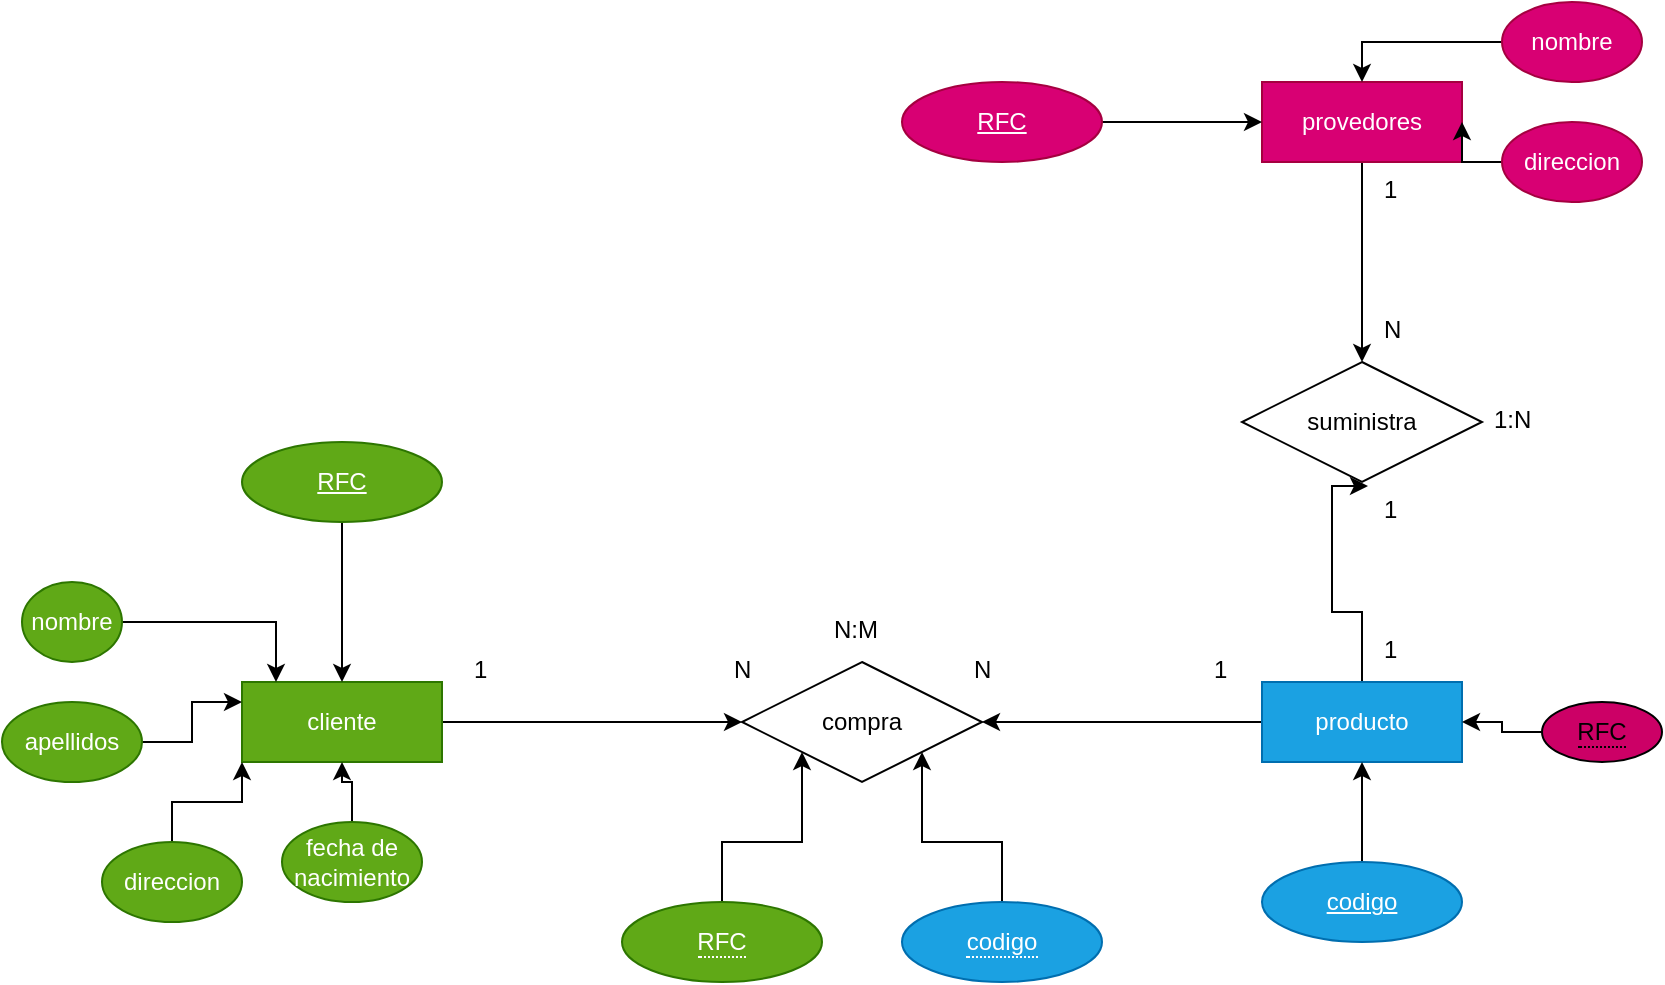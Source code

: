 <mxfile version="21.7.2" type="github" pages="2">
  <diagram name="Página-1" id="-qW58_GhshsxzdDtOPzn">
    <mxGraphModel dx="1122" dy="462" grid="1" gridSize="10" guides="1" tooltips="1" connect="1" arrows="1" fold="1" page="1" pageScale="1" pageWidth="827" pageHeight="1169" math="0" shadow="0">
      <root>
        <mxCell id="0" />
        <mxCell id="1" parent="0" />
        <mxCell id="_R3rs_4hR0NqyDZRpijg-22" style="edgeStyle=orthogonalEdgeStyle;rounded=0;orthogonalLoop=1;jettySize=auto;html=1;entryX=0;entryY=0.5;entryDx=0;entryDy=0;" parent="1" source="_R3rs_4hR0NqyDZRpijg-8" target="_R3rs_4hR0NqyDZRpijg-20" edge="1">
          <mxGeometry relative="1" as="geometry" />
        </mxCell>
        <mxCell id="_R3rs_4hR0NqyDZRpijg-8" value="cliente" style="whiteSpace=wrap;html=1;align=center;fillColor=#60a917;fontColor=#ffffff;strokeColor=#2D7600;" parent="1" vertex="1">
          <mxGeometry x="120" y="380" width="100" height="40" as="geometry" />
        </mxCell>
        <mxCell id="_R3rs_4hR0NqyDZRpijg-25" style="edgeStyle=orthogonalEdgeStyle;rounded=0;orthogonalLoop=1;jettySize=auto;html=1;entryX=0.5;entryY=0;entryDx=0;entryDy=0;" parent="1" source="_R3rs_4hR0NqyDZRpijg-9" target="_R3rs_4hR0NqyDZRpijg-19" edge="1">
          <mxGeometry relative="1" as="geometry" />
        </mxCell>
        <mxCell id="_R3rs_4hR0NqyDZRpijg-9" value="provedores" style="whiteSpace=wrap;html=1;align=center;fillColor=#d80073;fontColor=#ffffff;strokeColor=#A50040;" parent="1" vertex="1">
          <mxGeometry x="630" y="80" width="100" height="40" as="geometry" />
        </mxCell>
        <mxCell id="Z9zLvjh80w3jOYLQ8SO6-1" style="edgeStyle=orthogonalEdgeStyle;rounded=0;orthogonalLoop=1;jettySize=auto;html=1;entryX=1;entryY=0.5;entryDx=0;entryDy=0;" edge="1" parent="1" source="_R3rs_4hR0NqyDZRpijg-10" target="_R3rs_4hR0NqyDZRpijg-20">
          <mxGeometry relative="1" as="geometry" />
        </mxCell>
        <mxCell id="Z9zLvjh80w3jOYLQ8SO6-6" style="edgeStyle=orthogonalEdgeStyle;rounded=0;orthogonalLoop=1;jettySize=auto;html=1;entryX=-0.1;entryY=0.067;entryDx=0;entryDy=0;entryPerimeter=0;" edge="1" parent="1" source="_R3rs_4hR0NqyDZRpijg-10" target="_R3rs_4hR0NqyDZRpijg-55">
          <mxGeometry relative="1" as="geometry" />
        </mxCell>
        <mxCell id="_R3rs_4hR0NqyDZRpijg-10" value="producto" style="whiteSpace=wrap;html=1;align=center;fillColor=#1ba1e2;fontColor=#ffffff;strokeColor=#006EAF;" parent="1" vertex="1">
          <mxGeometry x="630" y="380" width="100" height="40" as="geometry" />
        </mxCell>
        <mxCell id="_R3rs_4hR0NqyDZRpijg-19" value="suministra" style="shape=rhombus;perimeter=rhombusPerimeter;whiteSpace=wrap;html=1;align=center;" parent="1" vertex="1">
          <mxGeometry x="620" y="220" width="120" height="60" as="geometry" />
        </mxCell>
        <mxCell id="_R3rs_4hR0NqyDZRpijg-20" value="compra" style="shape=rhombus;perimeter=rhombusPerimeter;whiteSpace=wrap;html=1;align=center;" parent="1" vertex="1">
          <mxGeometry x="370" y="370" width="120" height="60" as="geometry" />
        </mxCell>
        <mxCell id="_R3rs_4hR0NqyDZRpijg-34" style="edgeStyle=orthogonalEdgeStyle;rounded=0;orthogonalLoop=1;jettySize=auto;html=1;entryX=0.5;entryY=0;entryDx=0;entryDy=0;" parent="1" source="_R3rs_4hR0NqyDZRpijg-31" target="_R3rs_4hR0NqyDZRpijg-8" edge="1">
          <mxGeometry relative="1" as="geometry" />
        </mxCell>
        <mxCell id="_R3rs_4hR0NqyDZRpijg-31" value="RFC" style="ellipse;whiteSpace=wrap;html=1;align=center;fontStyle=4;fillColor=#60a917;fontColor=#ffffff;strokeColor=#2D7600;" parent="1" vertex="1">
          <mxGeometry x="120" y="260" width="100" height="40" as="geometry" />
        </mxCell>
        <mxCell id="_R3rs_4hR0NqyDZRpijg-33" style="edgeStyle=orthogonalEdgeStyle;rounded=0;orthogonalLoop=1;jettySize=auto;html=1;exitX=1;exitY=0.5;exitDx=0;exitDy=0;entryX=0;entryY=0.5;entryDx=0;entryDy=0;" parent="1" source="_R3rs_4hR0NqyDZRpijg-32" target="_R3rs_4hR0NqyDZRpijg-9" edge="1">
          <mxGeometry relative="1" as="geometry" />
        </mxCell>
        <mxCell id="_R3rs_4hR0NqyDZRpijg-32" value="RFC" style="ellipse;whiteSpace=wrap;html=1;align=center;fontStyle=4;fillColor=#d80073;fontColor=#ffffff;strokeColor=#A50040;" parent="1" vertex="1">
          <mxGeometry x="450" y="80" width="100" height="40" as="geometry" />
        </mxCell>
        <mxCell id="_R3rs_4hR0NqyDZRpijg-47" style="edgeStyle=orthogonalEdgeStyle;rounded=0;orthogonalLoop=1;jettySize=auto;html=1;entryX=0;entryY=1;entryDx=0;entryDy=0;" parent="1" source="_R3rs_4hR0NqyDZRpijg-36" target="_R3rs_4hR0NqyDZRpijg-20" edge="1">
          <mxGeometry relative="1" as="geometry" />
        </mxCell>
        <mxCell id="_R3rs_4hR0NqyDZRpijg-36" value="&lt;span style=&quot;border-bottom: 1px dotted&quot;&gt;RFC&lt;/span&gt;" style="ellipse;whiteSpace=wrap;html=1;align=center;fillColor=#60a917;fontColor=#ffffff;strokeColor=#2D7600;" parent="1" vertex="1">
          <mxGeometry x="310" y="490" width="100" height="40" as="geometry" />
        </mxCell>
        <mxCell id="_R3rs_4hR0NqyDZRpijg-48" style="edgeStyle=orthogonalEdgeStyle;rounded=0;orthogonalLoop=1;jettySize=auto;html=1;entryX=1;entryY=1;entryDx=0;entryDy=0;" parent="1" source="_R3rs_4hR0NqyDZRpijg-37" target="_R3rs_4hR0NqyDZRpijg-20" edge="1">
          <mxGeometry relative="1" as="geometry" />
        </mxCell>
        <mxCell id="_R3rs_4hR0NqyDZRpijg-37" value="&lt;span style=&quot;border-bottom: 1px dotted&quot;&gt;codigo&lt;/span&gt;" style="ellipse;whiteSpace=wrap;html=1;align=center;fillColor=#1ba1e2;fontColor=#ffffff;strokeColor=#006EAF;" parent="1" vertex="1">
          <mxGeometry x="450" y="490" width="100" height="40" as="geometry" />
        </mxCell>
        <mxCell id="_R3rs_4hR0NqyDZRpijg-39" style="edgeStyle=orthogonalEdgeStyle;rounded=0;orthogonalLoop=1;jettySize=auto;html=1;entryX=0.5;entryY=1;entryDx=0;entryDy=0;" parent="1" source="_R3rs_4hR0NqyDZRpijg-38" target="_R3rs_4hR0NqyDZRpijg-10" edge="1">
          <mxGeometry relative="1" as="geometry">
            <mxPoint x="680" y="430" as="targetPoint" />
          </mxGeometry>
        </mxCell>
        <mxCell id="_R3rs_4hR0NqyDZRpijg-38" value="codigo" style="ellipse;whiteSpace=wrap;html=1;align=center;fontStyle=4;fillColor=#1ba1e2;fontColor=#ffffff;strokeColor=#006EAF;" parent="1" vertex="1">
          <mxGeometry x="630" y="470" width="100" height="40" as="geometry" />
        </mxCell>
        <mxCell id="_R3rs_4hR0NqyDZRpijg-40" value="1" style="text;strokeColor=none;fillColor=none;spacingLeft=4;spacingRight=4;overflow=hidden;rotatable=0;points=[[0,0.5],[1,0.5]];portConstraint=eastwest;fontSize=12;whiteSpace=wrap;html=1;" parent="1" vertex="1">
          <mxGeometry x="230" y="360" width="20" height="30" as="geometry" />
        </mxCell>
        <mxCell id="_R3rs_4hR0NqyDZRpijg-41" value="1" style="text;strokeColor=none;fillColor=none;spacingLeft=4;spacingRight=4;overflow=hidden;rotatable=0;points=[[0,0.5],[1,0.5]];portConstraint=eastwest;fontSize=12;whiteSpace=wrap;html=1;" parent="1" vertex="1">
          <mxGeometry x="600" y="360" width="20" height="30" as="geometry" />
        </mxCell>
        <mxCell id="_R3rs_4hR0NqyDZRpijg-42" value="N:M" style="text;strokeColor=none;fillColor=none;spacingLeft=4;spacingRight=4;overflow=hidden;rotatable=0;points=[[0,0.5],[1,0.5]];portConstraint=eastwest;fontSize=12;whiteSpace=wrap;html=1;" parent="1" vertex="1">
          <mxGeometry x="410" y="340" width="36" height="30" as="geometry" />
        </mxCell>
        <mxCell id="_R3rs_4hR0NqyDZRpijg-59" style="edgeStyle=orthogonalEdgeStyle;rounded=0;orthogonalLoop=1;jettySize=auto;html=1;entryX=0.17;entryY=0;entryDx=0;entryDy=0;entryPerimeter=0;" parent="1" source="_R3rs_4hR0NqyDZRpijg-43" target="_R3rs_4hR0NqyDZRpijg-8" edge="1">
          <mxGeometry relative="1" as="geometry" />
        </mxCell>
        <mxCell id="_R3rs_4hR0NqyDZRpijg-43" value="nombre" style="ellipse;whiteSpace=wrap;html=1;fillColor=#60a917;fontColor=#ffffff;strokeColor=#2D7600;" parent="1" vertex="1">
          <mxGeometry x="10" y="330" width="50" height="40" as="geometry" />
        </mxCell>
        <mxCell id="_R3rs_4hR0NqyDZRpijg-60" style="edgeStyle=orthogonalEdgeStyle;rounded=0;orthogonalLoop=1;jettySize=auto;html=1;entryX=0;entryY=0.25;entryDx=0;entryDy=0;" parent="1" source="_R3rs_4hR0NqyDZRpijg-44" target="_R3rs_4hR0NqyDZRpijg-8" edge="1">
          <mxGeometry relative="1" as="geometry" />
        </mxCell>
        <mxCell id="_R3rs_4hR0NqyDZRpijg-44" value="apellidos" style="ellipse;whiteSpace=wrap;html=1;fillColor=#60a917;fontColor=#ffffff;strokeColor=#2D7600;" parent="1" vertex="1">
          <mxGeometry y="390" width="70" height="40" as="geometry" />
        </mxCell>
        <mxCell id="_R3rs_4hR0NqyDZRpijg-61" style="edgeStyle=orthogonalEdgeStyle;rounded=0;orthogonalLoop=1;jettySize=auto;html=1;entryX=0;entryY=1;entryDx=0;entryDy=0;" parent="1" source="_R3rs_4hR0NqyDZRpijg-45" target="_R3rs_4hR0NqyDZRpijg-8" edge="1">
          <mxGeometry relative="1" as="geometry" />
        </mxCell>
        <mxCell id="_R3rs_4hR0NqyDZRpijg-45" value="direccion" style="ellipse;whiteSpace=wrap;html=1;fillColor=#60a917;fontColor=#ffffff;strokeColor=#2D7600;" parent="1" vertex="1">
          <mxGeometry x="50" y="460" width="70" height="40" as="geometry" />
        </mxCell>
        <mxCell id="_R3rs_4hR0NqyDZRpijg-62" style="edgeStyle=orthogonalEdgeStyle;rounded=0;orthogonalLoop=1;jettySize=auto;html=1;entryX=0.5;entryY=1;entryDx=0;entryDy=0;" parent="1" source="_R3rs_4hR0NqyDZRpijg-46" target="_R3rs_4hR0NqyDZRpijg-8" edge="1">
          <mxGeometry relative="1" as="geometry" />
        </mxCell>
        <mxCell id="_R3rs_4hR0NqyDZRpijg-46" value="fecha de nacimiento" style="ellipse;whiteSpace=wrap;html=1;fillColor=#60a917;fontColor=#ffffff;strokeColor=#2D7600;" parent="1" vertex="1">
          <mxGeometry x="140" y="450" width="70" height="40" as="geometry" />
        </mxCell>
        <mxCell id="_R3rs_4hR0NqyDZRpijg-50" value="1" style="text;strokeColor=none;fillColor=none;spacingLeft=4;spacingRight=4;overflow=hidden;rotatable=0;points=[[0,0.5],[1,0.5]];portConstraint=eastwest;fontSize=12;whiteSpace=wrap;html=1;" parent="1" vertex="1">
          <mxGeometry x="685" y="120" width="20" height="30" as="geometry" />
        </mxCell>
        <mxCell id="_R3rs_4hR0NqyDZRpijg-51" value="1:N" style="text;strokeColor=none;fillColor=none;spacingLeft=4;spacingRight=4;overflow=hidden;rotatable=0;points=[[0,0.5],[1,0.5]];portConstraint=eastwest;fontSize=12;whiteSpace=wrap;html=1;" parent="1" vertex="1">
          <mxGeometry x="740" y="235" width="30" height="30" as="geometry" />
        </mxCell>
        <mxCell id="_R3rs_4hR0NqyDZRpijg-57" style="edgeStyle=orthogonalEdgeStyle;rounded=0;orthogonalLoop=1;jettySize=auto;html=1;entryX=0.5;entryY=0;entryDx=0;entryDy=0;" parent="1" source="_R3rs_4hR0NqyDZRpijg-52" target="_R3rs_4hR0NqyDZRpijg-9" edge="1">
          <mxGeometry relative="1" as="geometry" />
        </mxCell>
        <mxCell id="_R3rs_4hR0NqyDZRpijg-52" value="nombre" style="ellipse;whiteSpace=wrap;html=1;fillColor=#d80073;fontColor=#ffffff;strokeColor=#A50040;" parent="1" vertex="1">
          <mxGeometry x="750" y="40" width="70" height="40" as="geometry" />
        </mxCell>
        <mxCell id="_R3rs_4hR0NqyDZRpijg-58" style="edgeStyle=orthogonalEdgeStyle;rounded=0;orthogonalLoop=1;jettySize=auto;html=1;exitX=0;exitY=0.5;exitDx=0;exitDy=0;entryX=1;entryY=0.5;entryDx=0;entryDy=0;" parent="1" source="_R3rs_4hR0NqyDZRpijg-53" target="_R3rs_4hR0NqyDZRpijg-9" edge="1">
          <mxGeometry relative="1" as="geometry" />
        </mxCell>
        <mxCell id="_R3rs_4hR0NqyDZRpijg-53" value="direccion" style="ellipse;whiteSpace=wrap;html=1;fillColor=#d80073;fontColor=#ffffff;strokeColor=#A50040;" parent="1" vertex="1">
          <mxGeometry x="750" y="100" width="70" height="40" as="geometry" />
        </mxCell>
        <mxCell id="_R3rs_4hR0NqyDZRpijg-54" value="N" style="text;strokeColor=none;fillColor=none;spacingLeft=4;spacingRight=4;overflow=hidden;rotatable=0;points=[[0,0.5],[1,0.5]];portConstraint=eastwest;fontSize=12;whiteSpace=wrap;html=1;" parent="1" vertex="1">
          <mxGeometry x="685" y="190" width="20" height="30" as="geometry" />
        </mxCell>
        <mxCell id="_R3rs_4hR0NqyDZRpijg-55" value="1" style="text;strokeColor=none;fillColor=none;spacingLeft=4;spacingRight=4;overflow=hidden;rotatable=0;points=[[0,0.5],[1,0.5]];portConstraint=eastwest;fontSize=12;whiteSpace=wrap;html=1;" parent="1" vertex="1">
          <mxGeometry x="685" y="280" width="20" height="30" as="geometry" />
        </mxCell>
        <mxCell id="_R3rs_4hR0NqyDZRpijg-56" value="1" style="text;strokeColor=none;fillColor=none;spacingLeft=4;spacingRight=4;overflow=hidden;rotatable=0;points=[[0,0.5],[1,0.5]];portConstraint=eastwest;fontSize=12;whiteSpace=wrap;html=1;" parent="1" vertex="1">
          <mxGeometry x="685" y="350" width="20" height="30" as="geometry" />
        </mxCell>
        <mxCell id="_R3rs_4hR0NqyDZRpijg-63" value="N" style="text;strokeColor=none;fillColor=none;spacingLeft=4;spacingRight=4;overflow=hidden;rotatable=0;points=[[0,0.5],[1,0.5]];portConstraint=eastwest;fontSize=12;whiteSpace=wrap;html=1;" parent="1" vertex="1">
          <mxGeometry x="360" y="360" width="20" height="30" as="geometry" />
        </mxCell>
        <mxCell id="_R3rs_4hR0NqyDZRpijg-64" value="N" style="text;strokeColor=none;fillColor=none;spacingLeft=4;spacingRight=4;overflow=hidden;rotatable=0;points=[[0,0.5],[1,0.5]];portConstraint=eastwest;fontSize=12;whiteSpace=wrap;html=1;" parent="1" vertex="1">
          <mxGeometry x="480" y="360" width="20" height="30" as="geometry" />
        </mxCell>
        <mxCell id="Z9zLvjh80w3jOYLQ8SO6-8" style="edgeStyle=orthogonalEdgeStyle;rounded=0;orthogonalLoop=1;jettySize=auto;html=1;entryX=1;entryY=0.5;entryDx=0;entryDy=0;" edge="1" parent="1" source="Z9zLvjh80w3jOYLQ8SO6-7" target="_R3rs_4hR0NqyDZRpijg-10">
          <mxGeometry relative="1" as="geometry" />
        </mxCell>
        <mxCell id="Z9zLvjh80w3jOYLQ8SO6-7" value="&lt;span style=&quot;border-bottom: 1px dotted&quot;&gt;RFC&lt;/span&gt;" style="ellipse;whiteSpace=wrap;html=1;align=center;fillColor=#CC0066;" vertex="1" parent="1">
          <mxGeometry x="770" y="390" width="60" height="30" as="geometry" />
        </mxCell>
      </root>
    </mxGraphModel>
  </diagram>
  <diagram id="tiyzQJVF_6YCn0D1ulnl" name="Página-2">
    <mxGraphModel dx="1180" dy="796" grid="1" gridSize="10" guides="1" tooltips="1" connect="1" arrows="1" fold="1" page="1" pageScale="1" pageWidth="827" pageHeight="1169" math="0" shadow="0">
      <root>
        <mxCell id="0" />
        <mxCell id="1" parent="0" />
        <mxCell id="76svjmecRjBBDPeiIwDU-3" value="coche" style="rounded=1;arcSize=10;whiteSpace=wrap;html=1;align=center;" vertex="1" parent="1">
          <mxGeometry x="150" y="710" width="100" height="40" as="geometry" />
        </mxCell>
        <mxCell id="76svjmecRjBBDPeiIwDU-4" value="matricula" style="ellipse;whiteSpace=wrap;html=1;align=center;fontStyle=4;" vertex="1" parent="1">
          <mxGeometry x="140" y="620" width="100" height="40" as="geometry" />
        </mxCell>
        <mxCell id="76svjmecRjBBDPeiIwDU-5" value="cliente" style="rounded=1;arcSize=10;whiteSpace=wrap;html=1;align=center;" vertex="1" parent="1">
          <mxGeometry x="350" y="710" width="100" height="40" as="geometry" />
        </mxCell>
        <mxCell id="76svjmecRjBBDPeiIwDU-6" value="RFC" style="ellipse;whiteSpace=wrap;html=1;align=center;fontStyle=4;" vertex="1" parent="1">
          <mxGeometry x="400" y="620" width="100" height="40" as="geometry" />
        </mxCell>
        <mxCell id="76svjmecRjBBDPeiIwDU-7" value="cliente" style="ellipse;whiteSpace=wrap;html=1;align=center;fontStyle=4;" vertex="1" parent="1">
          <mxGeometry x="290" y="620" width="100" height="40" as="geometry" />
        </mxCell>
      </root>
    </mxGraphModel>
  </diagram>
</mxfile>
